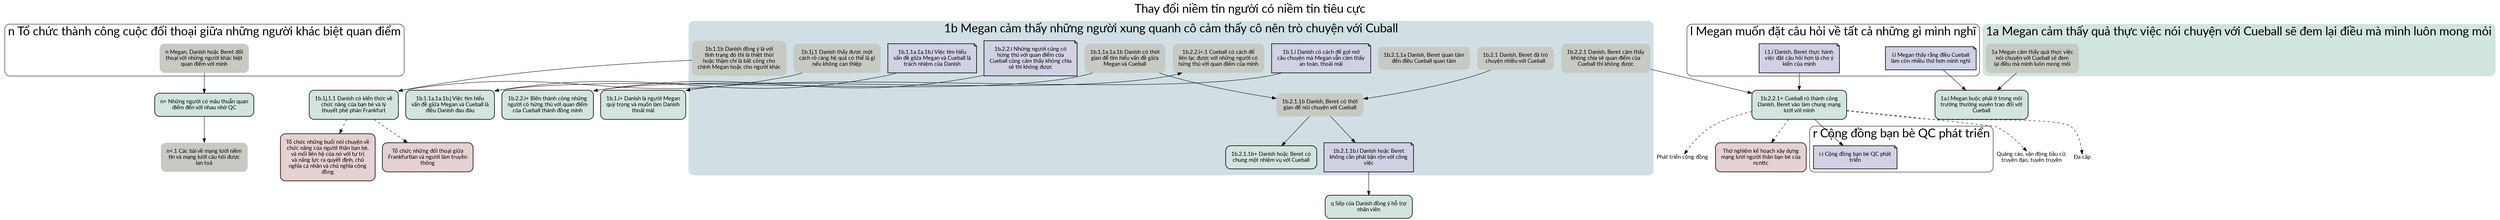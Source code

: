 digraph Ytuongtothon{
//splines=ortho;
		overlap=false
		style=rounded
		// ranksep="0.4";
		label="Thay đổi niềm tin người có niềm tin tiêu cực";
		sep=10
		fontsize = 30
		labelloc="t";
		fontname="Lato";
//NODES
//====================


node [ shape=plaintext style="filled, rounded" fontname="Lato" margin=0.2 fillcolor="#c6cac3" ] //Reset style

//All masterGraph nodes

node [ shape=plaintext style="filled, rounded" fontname="Lato" margin=0.2 fillcolor="#c6cac3" ]

node [ shape=plaintext style="filled, rounded" fontname="Lato" margin=0.2 fillcolor="#c6cac3" ] //Reset style

//All Giaiphap nodes
"n+.1 Các bài về mạng lưới niềm tin và mạng lưới câu hỏi được lan toả" [ label = "n+.1 Các bài về mạng lưới niềm\ntin và mạng lưới câu hỏi được\nlan toả" ] 
"n Megan, Danish hoặc Beret đối thoại với những người khác biệt quan điểm với mình" [ label = "n Megan, Danish hoặc Beret đối\nthoại với những người khác biệt\nquan điểm với mình" ] 
"n Megan, Danish hoặc Beret đối thoại với những người khác biệt quan điểm với mình" [ label = "n Megan, Danish hoặc Beret đối\nthoại với những người khác biệt\nquan điểm với mình" ] 
"1b.2.2.i+.1 Cueball có cách để liên lạc được với những người có hứng thú với quan điểm của mình" [ label = "1b.2.2.i+.1 Cueball có cách để\nliên lạc được với những người có\nhứng thú với quan điểm của mình" ] 
"1b.2.2.1 Danish, Beret cảm thấy không chia sẻ quan điểm của Cueball thì không được" [ label = "1b.2.2.1 Danish, Beret cảm thấy\nkhông chia sẻ quan điểm của\nCueball thì không được" ] 
"1b.2.1.1a Danish, Beret quan tâm đến điều Cueball quan tâm" [ label = "1b.2.1.1a Danish, Beret quan tâm\nđến điều Cueball quan tâm" ] 
"1b.2.1.1b Danish, Beret có thời gian để nói chuyện với Cueball" [ label = "1b.2.1.1b Danish, Beret có thời\ngian để nói chuyện với Cueball" ] 
"1b.2.1 Danish, Beret đã trò chuyện nhiều với Cueball" [ label = "1b.2.1 Danish, Beret đã trò\nchuyện nhiều với Cueball" ] 
"1b.1j.1 Danish thấy được một cách rõ ràng hệ quả có thể là gì nếu không can thiệp" [ label = "1b.1j.1 Danish thấy được một\ncách rõ ràng hệ quả có thể là gì\nnếu không can thiệp" ] 
"1b.1.1a.1a.1b Danish có thời gian để tìm hiểu vấn đề giữa Megan và Cueball" [ label = "1b.1.1a.1a.1b Danish có thời\ngian để tìm hiểu vấn đề giữa\nMegan và Cueball" ] 
"1b.1.1b Danish đồng ý là với tình trạng đó thì là thiệt thòi hoặc thậm chí là bất công cho chính Megan hoặc cho người khác" [ label = "1b.1.1b Danish đồng ý là với\ntình trạng đó thì là thiệt thòi\nhoặc thậm chí là bất công cho\nchính Megan hoặc cho người khác" ] 
"1a Megan cảm thấy quả thực việc nói chuyện với Cueball sẽ đem lại điều mà mình luôn mong mỏi" [ label = "1a Megan cảm thấy quả thực việc\nnói chuyện với Cueball sẽ đem\nlại điều mà mình luôn mong mỏi" ] 

node [ shape=plaintext style="filled, rounded" fontname="Lato" margin=0.2 fillcolor="#c6cac3" ] //Reset style

//All Ytuongtothon nodes

node [ shape=box, penwidth=1.5 fillcolor="#D1E4DD" ]
"n+ Những người có mâu thuẫn quan điểm đến với nhau nhờ QC" [ label = "n+ Những người có mâu thuẫn quan\nđiểm đến với nhau nhờ QC" ] 
"1a.i Megan buộc phải ở trong môi trường thường xuyên trao đổi với Cueball" [ label = "1a.i Megan buộc phải ở trong môi\ntrường thường xuyên trao đổi với\nCueball" ] 
"1b.2.2.1+ Cueball rủ thành công Danish, Beret vào làm chung mạng lưới với mình" [ label = "1b.2.2.1+ Cueball rủ thành công\nDanish, Beret vào làm chung mạng\nlưới với mình" ] 
"1b.2.2.i+ Biến thành công những người có hứng thú với quan điểm của Cueball thành đồng minh" [ label = "1b.2.2.i+ Biến thành công những\nngười có hứng thú với quan điểm\ncủa Cueball thành đồng minh" ] 
"1b.2.2.1+ Cueball rủ thành công Danish, Beret vào làm chung mạng lưới với mình" [ label = "1b.2.2.1+ Cueball rủ thành công\nDanish, Beret vào làm chung mạng\nlưới với mình" ] 
"q Sếp của Danish đồng ý hỗ trợ nhân viên" [ label = "q Sếp của Danish đồng ý hỗ trợ\nnhân viên" ] 
"1b.2.1.1b+ Danish hoặc Beret có chung một nhiệm vụ với Cueball" [ label = "1b.2.1.1b+ Danish hoặc Beret có\nchung một nhiệm vụ với Cueball" ] 
"1b.1.i+ Danish là người Megan quý trọng và muốn làm Danish thoải mái" [ label = "1b.1.i+ Danish là người Megan\nquý trọng và muốn làm Danish\nthoải mái" ] 
"1b.1j.1.1 Danish có kiến thức về chức năng của bạn bè và lý thuyết phê phán Frankfurt" [ label = "1b.1j.1.1 Danish có kiến thức về\nchức năng của bạn bè và lý\nthuyết phê phán Frankfurt" ] 
"1b.1.1a.1a.1b.j Việc tìm hiểu vấn đề giữa Megan và Cueball là điều Danish đau đáu" [ label = "1b.1.1a.1a.1b.j Việc tìm hiểu\nvấn đề giữa Megan và Cueball là\nđiều Danish đau đáu" ] 
"1b.2.1.1b Danish, Beret có thời gian để nói chuyện với Cueball" [ label = "1b.2.1.1b Danish, Beret có thời\ngian để nói chuyện với Cueball" ] 

node [ shape=plaintext style="filled, rounded" fontname="Lato" margin=0.2 fillcolor="#c6cac3" ] //Reset style

//All Yeutohotro nodes

node [ shape=note fillcolor="#D1D1E4" ]
"r.i Cộng đồng bạn bè QC phát triển" [ label = "r.i Cộng đồng bạn bè QC phát\ntriển" ] 
"l.1.i Danish, Beret thực hành việc đặt câu hỏi hơn là cho ý kiến của mình" [ label = "l.1.i Danish, Beret thực hành\nviệc đặt câu hỏi hơn là cho ý\nkiến của mình" ] 
"l.i Megan thấy rằng điều Cueball làm còn nhiều thứ hơn mình nghĩ" [ label = "l.i Megan thấy rằng điều Cueball\nlàm còn nhiều thứ hơn mình nghĩ" ] 
"n Megan, Danish hoặc Beret đối thoại với những người khác biệt quan điểm với mình" [ label = "n Megan, Danish hoặc Beret đối\nthoại với những người khác biệt\nquan điểm với mình" ] 
"n Megan, Danish hoặc Beret đối thoại với những người khác biệt quan điểm với mình" [ label = "n Megan, Danish hoặc Beret đối\nthoại với những người khác biệt\nquan điểm với mình" ] 
"r.i Cộng đồng bạn bè QC phát triển" [ label = "r.i Cộng đồng bạn bè QC phát\ntriển" ] 
"1b.2.2.i Những người cũng có hứng thú với quan điểm của Cueball cũng cảm thấy không chia sẻ thì không được" [ label = "1b.2.2.i Những người cũng có\nhứng thú với quan điểm của\nCueball cũng cảm thấy không chia\nsẻ thì không được" ] 
"r.i Cộng đồng bạn bè QC phát triển" [ label = "r.i Cộng đồng bạn bè QC phát\ntriển" ] 
"1b.2.1.1b.i Danish hoặc Beret không cần phải bận rộn với công việc" [ label = "1b.2.1.1b.i Danish hoặc Beret\nkhông cần phải bận rộn với công\nviệc" ] 
"1b.1.1a.1a.1b.i Việc tìm hiểu vấn đề giữa Megan và Cueball là trách nhiệm của Danish" [ label = "1b.1.1a.1a.1b.i Việc tìm hiểu\nvấn đề giữa Megan và Cueball là\ntrách nhiệm của Danish" ] 
"1b.1.i Danish có cách để gợi mở câu chuyện mà Megan vẫn cảm thấy an toàn, thoải mái" [ label = "1b.1.i Danish có cách để gợi mở\ncâu chuyện mà Megan vẫn cảm thấy\nan toàn, thoải mái" ] 
"n Megan, Danish hoặc Beret đối thoại với những người khác biệt quan điểm với mình" [ label = "n Megan, Danish hoặc Beret đối\nthoại với những người khác biệt\nquan điểm với mình" ] 

node [ shape=plaintext style="filled, rounded" fontname="Lato" margin=0.2 fillcolor="#c6cac3" ] //Reset style

//All Thamkhao nodes

node [ shape=plain fillcolor=white ]
"Quảng cáo, vận động bầu cử, truyền đạo, tuyên truyền" [ label = "Quảng cáo, vận động bầu cử,\ntruyền đạo, tuyên truyền" ] 
"Đa cấp" [ label = "Đa cấp" ] 
"Phát triển cộng đồng" [ label = "Phát triển cộng đồng" ] 

node [ shape=plaintext style="filled, rounded" fontname="Lato" margin=0.2 fillcolor="#c6cac3" ] //Reset style

//All Hanhdong nodes

node [ fillcolor="#E4D1D1" shape=polygon ]
"Tổ chức những buổi nói chuyện về chức năng của người thân bạn bè, và mối liên hệ của nó với tự trị và năng lực ra quyết định, chủ nghĩa cá nhân và chủ nghĩa cộng đồng" [ label = "Tổ chức những buổi nói chuyện về\nchức năng của người thân bạn bè,\nvà mối liên hệ của nó với tự trị\nvà năng lực ra quyết định, chủ\nnghĩa cá nhân và chủ nghĩa cộng\nđồng" ] 
"Tổ chức những buổi nói chuyện về chức năng của người thân bạn bè, và mối liên hệ của nó với tự trị và năng lực ra quyết định, chủ nghĩa cá nhân và chủ nghĩa cộng đồng" [ label = "Tổ chức những buổi nói chuyện về\nchức năng của người thân bạn bè,\nvà mối liên hệ của nó với tự trị\nvà năng lực ra quyết định, chủ\nnghĩa cá nhân và chủ nghĩa cộng\nđồng" ] 
"Tổ chức những đối thoại giữa Frankfurtian và người làm truyền thông" [ label = "Tổ chức những đối thoại giữa\nFrankfurtian và người làm truyền\nthông" ] 
"Thử nghiệm kế hoạch xây dựng mạng lưới người thân bạn bè của ncnttc" [ label = "Thử nghiệm kế hoạch xây dựng\nmạng lưới người thân bạn bè của\nncnttc" ] 
"Tổ chức những đối thoại giữa Frankfurtian và người làm truyền thông" [ label = "Tổ chức những đối thoại giữa\nFrankfurtian và người làm truyền\nthông" ] 
"Tổ chức những buổi nói chuyện về chức năng của người thân bạn bè, và mối liên hệ của nó với tự trị và năng lực ra quyết định, chủ nghĩa cá nhân và chủ nghĩa cộng đồng" [ label = "Tổ chức những buổi nói chuyện về\nchức năng của người thân bạn bè,\nvà mối liên hệ của nó với tự trị\nvà năng lực ra quyết định, chủ\nnghĩa cá nhân và chủ nghĩa cộng\nđồng" ] 
"Tổ chức những buổi nói chuyện về chức năng của người thân bạn bè, và mối liên hệ của nó với tự trị và năng lực ra quyết định, chủ nghĩa cá nhân và chủ nghĩa cộng đồng" [ label = "Tổ chức những buổi nói chuyện về\nchức năng của người thân bạn bè,\nvà mối liên hệ của nó với tự trị\nvà năng lực ra quyết định, chủ\nnghĩa cá nhân và chủ nghĩa cộng\nđồng" ] 

node [ shape=plaintext style="filled, rounded" fontname="Lato" margin=0.2 fillcolor="#c6cac3" ] //Reset style

//All branch_1a nodes
subgraph cluster_branch_1a{
label = "1a Megan cảm thấy quả thực việc nói chuyện với Cueball sẽ đem lại điều mà mình luôn mong mỏi"
color="#D1E4DD"
style="filled, rounded"
"1a Megan cảm thấy quả thực việc nói chuyện với Cueball sẽ đem lại điều mà mình luôn mong mỏi" [ label = "1a Megan cảm thấy quả thực việc\nnói chuyện với Cueball sẽ đem\nlại điều mà mình luôn mong mỏi" ] 
}

node [ shape=plaintext style="filled, rounded" fontname="Lato" margin=0.2 fillcolor="#c6cac3" ] //Reset style

//All branch_1b nodes
subgraph cluster_branch_1b{
label = "1b Megan cảm thấy những người xung quanh cô cảm thấy cô nên trò chuyện với Cuball"
color="#D1DFE4"
style="filled, rounded"
"1b.2.2.i+.1 Cueball có cách để liên lạc được với những người có hứng thú với quan điểm của mình" [ label = "1b.2.2.i+.1 Cueball có cách để\nliên lạc được với những người có\nhứng thú với quan điểm của mình" ] 
"1b.2.2.1 Danish, Beret cảm thấy không chia sẻ quan điểm của Cueball thì không được" [ label = "1b.2.2.1 Danish, Beret cảm thấy\nkhông chia sẻ quan điểm của\nCueball thì không được" ] 
"1b.2.2.i Những người cũng có hứng thú với quan điểm của Cueball cũng cảm thấy không chia sẻ thì không được" [ label = "1b.2.2.i Những người cũng có\nhứng thú với quan điểm của\nCueball cũng cảm thấy không chia\nsẻ thì không được" ] 
"1b.2.1.1a Danish, Beret quan tâm đến điều Cueball quan tâm" [ label = "1b.2.1.1a Danish, Beret quan tâm\nđến điều Cueball quan tâm" ] 
"1b.2.1.1b.i Danish hoặc Beret không cần phải bận rộn với công việc" [ label = "1b.2.1.1b.i Danish hoặc Beret\nkhông cần phải bận rộn với công\nviệc" ] 
"1b.2.1.1b+ Danish hoặc Beret có chung một nhiệm vụ với Cueball" [ label = "1b.2.1.1b+ Danish hoặc Beret có\nchung một nhiệm vụ với Cueball" ] 
"1b.2.1.1b Danish, Beret có thời gian để nói chuyện với Cueball" [ label = "1b.2.1.1b Danish, Beret có thời\ngian để nói chuyện với Cueball" ] 
"1b.2.1.1a Danish, Beret quan tâm đến điều Cueball quan tâm" [ label = "1b.2.1.1a Danish, Beret quan tâm\nđến điều Cueball quan tâm" ] 
"1b.2.1.1b Danish, Beret có thời gian để nói chuyện với Cueball" [ label = "1b.2.1.1b Danish, Beret có thời\ngian để nói chuyện với Cueball" ] 
"1b.2.1 Danish, Beret đã trò chuyện nhiều với Cueball" [ label = "1b.2.1 Danish, Beret đã trò\nchuyện nhiều với Cueball" ] 
"1b.1j.1 Danish thấy được một cách rõ ràng hệ quả có thể là gì nếu không can thiệp" [ label = "1b.1j.1 Danish thấy được một\ncách rõ ràng hệ quả có thể là gì\nnếu không can thiệp" ] 
"1b.1.1a.1a.1b.i Việc tìm hiểu vấn đề giữa Megan và Cueball là trách nhiệm của Danish" [ label = "1b.1.1a.1a.1b.i Việc tìm hiểu\nvấn đề giữa Megan và Cueball là\ntrách nhiệm của Danish" ] 
"1b.2.1.1b Danish, Beret có thời gian để nói chuyện với Cueball" [ label = "1b.2.1.1b Danish, Beret có thời\ngian để nói chuyện với Cueball" ] 
"1b.1.1a.1a.1b Danish có thời gian để tìm hiểu vấn đề giữa Megan và Cueball" [ label = "1b.1.1a.1a.1b Danish có thời\ngian để tìm hiểu vấn đề giữa\nMegan và Cueball" ] 
"1b.1.1a.1a.1b Danish có thời gian để tìm hiểu vấn đề giữa Megan và Cueball" [ label = "1b.1.1a.1a.1b Danish có thời\ngian để tìm hiểu vấn đề giữa\nMegan và Cueball" ] 
"1b.1.1b Danish đồng ý là với tình trạng đó thì là thiệt thòi hoặc thậm chí là bất công cho chính Megan hoặc cho người khác" [ label = "1b.1.1b Danish đồng ý là với\ntình trạng đó thì là thiệt thòi\nhoặc thậm chí là bất công cho\nchính Megan hoặc cho người khác" ] 
"1b.1.1b Danish đồng ý là với tình trạng đó thì là thiệt thòi hoặc thậm chí là bất công cho chính Megan hoặc cho người khác" [ label = "1b.1.1b Danish đồng ý là với\ntình trạng đó thì là thiệt thòi\nhoặc thậm chí là bất công cho\nchính Megan hoặc cho người khác" ] 
"1b.1.i Danish có cách để gợi mở câu chuyện mà Megan vẫn cảm thấy an toàn, thoải mái" [ label = "1b.1.i Danish có cách để gợi mở\ncâu chuyện mà Megan vẫn cảm thấy\nan toàn, thoải mái" ] 
}

node [ shape=plaintext style="filled, rounded" fontname="Lato" margin=0.2 fillcolor="#c6cac3" ] //Reset style

//All branch_i nodes
subgraph cluster_branch_i{
label = "i Megan dám nói rằng \"tôi sẽ không để nỗi sợ chi phối mình\""
}

node [ shape=plaintext style="filled, rounded" fontname="Lato" margin=0.2 fillcolor="#c6cac3" ] //Reset style

//All branch_j nodes
subgraph cluster_branch_j{
label = "j Megan sẽ không dựa vào cảm xúc để biện minh cho hành động của mình"
}

node [ shape=plaintext style="filled, rounded" fontname="Lato" margin=0.2 fillcolor="#c6cac3" ] //Reset style

//All branch_k nodes
subgraph cluster_branch_k{
label = "k Megan nghe được các câu chuyện của những người tương tự hoàn cảnh của mình"
}

node [ shape=plaintext style="filled, rounded" fontname="Lato" margin=0.2 fillcolor="#c6cac3" ] //Reset style

//All branch_l nodes
subgraph cluster_branch_l{
label = "l Megan muốn đặt câu hỏi về tất cả những gì mình nghĩ"
"l.1.i Danish, Beret thực hành việc đặt câu hỏi hơn là cho ý kiến của mình" [ label = "l.1.i Danish, Beret thực hành\nviệc đặt câu hỏi hơn là cho ý\nkiến của mình" ] 
"l.i Megan thấy rằng điều Cueball làm còn nhiều thứ hơn mình nghĩ" [ label = "l.i Megan thấy rằng điều Cueball\nlàm còn nhiều thứ hơn mình nghĩ" ] 
}

node [ shape=plaintext style="filled, rounded" fontname="Lato" margin=0.2 fillcolor="#c6cac3" ] //Reset style

//All branch_m nodes
subgraph cluster_branch_m{
label = "m Những Megan trong friendlist QC sẽ làm điều tương tự"
}

node [ shape=plaintext style="filled, rounded" fontname="Lato" margin=0.2 fillcolor="#c6cac3" ] //Reset style

//All branch_n nodes
subgraph cluster_branch_n{
label = "n Tổ chức thành công cuộc đối thoại giữa những người khác biệt quan điểm"
"n Megan, Danish hoặc Beret đối thoại với những người khác biệt quan điểm với mình" [ label = "n Megan, Danish hoặc Beret đối\nthoại với những người khác biệt\nquan điểm với mình" ] 
"n Megan, Danish hoặc Beret đối thoại với những người khác biệt quan điểm với mình" [ label = "n Megan, Danish hoặc Beret đối\nthoại với những người khác biệt\nquan điểm với mình" ] 
"n Megan, Danish hoặc Beret đối thoại với những người khác biệt quan điểm với mình" [ label = "n Megan, Danish hoặc Beret đối\nthoại với những người khác biệt\nquan điểm với mình" ] 
"n Megan, Danish hoặc Beret đối thoại với những người khác biệt quan điểm với mình" [ label = "n Megan, Danish hoặc Beret đối\nthoại với những người khác biệt\nquan điểm với mình" ] 
"n Megan, Danish hoặc Beret đối thoại với những người khác biệt quan điểm với mình" [ label = "n Megan, Danish hoặc Beret đối\nthoại với những người khác biệt\nquan điểm với mình" ] 
}

node [ shape=plaintext style="filled, rounded" fontname="Lato" margin=0.2 fillcolor="#c6cac3" ] //Reset style

//All branch_o nodes
subgraph cluster_branch_o{
label = "o Tổ chức thành công những buổi chia sẻ vòng tròn"
}

node [ shape=plaintext style="filled, rounded" fontname="Lato" margin=0.2 fillcolor="#c6cac3" ] //Reset style

//All branch_p nodes
subgraph cluster_branch_p{
label = "p Tổ chức thành công các buổi nói chuyện của người có chuyên môn"
}

node [ shape=plaintext style="filled, rounded" fontname="Lato" margin=0.2 fillcolor="#c6cac3" ] //Reset style

//All branch_q nodes
subgraph cluster_branch_q{
label = "q Các chủ doanh nghiệp đồng ý hỗ trợ nhân viên"
}

node [ shape=plaintext style="filled, rounded" fontname="Lato" margin=0.2 fillcolor="#c6cac3" ] //Reset style

//All branch_r nodes
subgraph cluster_branch_r{
label = "r Cộng đồng bạn bè QC phát triển"
"r.i Cộng đồng bạn bè QC phát triển" [ label = "r.i Cộng đồng bạn bè QC phát\ntriển" ] 
"r.i Cộng đồng bạn bè QC phát triển" [ label = "r.i Cộng đồng bạn bè QC phát\ntriển" ] 
"r.i Cộng đồng bạn bè QC phát triển" [ label = "r.i Cộng đồng bạn bè QC phát\ntriển" ] 
}

node [ shape=plaintext style="filled, rounded" fontname="Lato" margin=0.2 fillcolor="#c6cac3" ] //Reset style

//All branch_s nodes
subgraph cluster_branch_s{
label = "s Kết hợp được với các dự án khác"
}


//EDGES
//====================

edge [ penwidth=1 ] //Reset style

//All masterGraph edges

edge [ penwidth=1 ]

edge [ penwidth=1 ] //Reset style

//All Giaiphap edges
"n+ Những người có mâu thuẫn quan điểm đến với nhau nhờ QC" -> "n+.1 Các bài về mạng lưới niềm tin và mạng lưới câu hỏi được lan toả"
"1b.2.2.i+ Biến thành công những người có hứng thú với quan điểm của Cueball thành đồng minh" -> "1b.2.2.i+.1 Cueball có cách để liên lạc được với những người có hứng thú với quan điểm của mình"
"1b.2.1 Danish, Beret đã trò chuyện nhiều với Cueball" -> "1b.2.1.1b Danish, Beret có thời gian để nói chuyện với Cueball"
"1b.1j.1 Danish thấy được một cách rõ ràng hệ quả có thể là gì nếu không can thiệp" -> "1b.1j.1.1 Danish có kiến thức về chức năng của bạn bè và lý thuyết phê phán Frankfurt"

edge [ penwidth=1 ] //Reset style

//All Dichung edges

edge [ penwidth=1 ] //Reset style

//All Ytuongtothon edges
"n Megan, Danish hoặc Beret đối thoại với những người khác biệt quan điểm với mình" -> "n+ Những người có mâu thuẫn quan điểm đến với nhau nhờ QC"
"l.i Megan thấy rằng điều Cueball làm còn nhiều thứ hơn mình nghĩ" -> "1a.i Megan buộc phải ở trong môi trường thường xuyên trao đổi với Cueball"
"l.1.i Danish, Beret thực hành việc đặt câu hỏi hơn là cho ý kiến của mình" -> "1b.2.2.1+ Cueball rủ thành công Danish, Beret vào làm chung mạng lưới với mình"
"1b.2.2.i Những người cũng có hứng thú với quan điểm của Cueball cũng cảm thấy không chia sẻ thì không được" -> "1b.2.2.i+ Biến thành công những người có hứng thú với quan điểm của Cueball thành đồng minh"
"1b.2.2.1 Danish, Beret cảm thấy không chia sẻ quan điểm của Cueball thì không được" -> "1b.2.2.1+ Cueball rủ thành công Danish, Beret vào làm chung mạng lưới với mình"
"1b.2.1.1b.i Danish hoặc Beret không cần phải bận rộn với công việc" -> "q Sếp của Danish đồng ý hỗ trợ nhân viên"
"1b.2.1.1b Danish, Beret có thời gian để nói chuyện với Cueball" -> "1b.2.1.1b+ Danish hoặc Beret có chung một nhiệm vụ với Cueball"
"1b.1.i Danish có cách để gợi mở câu chuyện mà Megan vẫn cảm thấy an toàn, thoải mái" -> "1b.1.i+ Danish là người Megan quý trọng và muốn làm Danish thoải mái"
"1b.1.1b Danish đồng ý là với tình trạng đó thì là thiệt thòi hoặc thậm chí là bất công cho chính Megan hoặc cho người khác" -> "1b.1j.1.1 Danish có kiến thức về chức năng của bạn bè và lý thuyết phê phán Frankfurt"
"1b.1.1a.1a.1b.i Việc tìm hiểu vấn đề giữa Megan và Cueball là trách nhiệm của Danish" -> "1b.1.1a.1a.1b.j Việc tìm hiểu vấn đề giữa Megan và Cueball là điều Danish đau đáu"
"1b.1.1a.1a.1b Danish có thời gian để tìm hiểu vấn đề giữa Megan và Cueball" -> "1b.2.1.1b Danish, Beret có thời gian để nói chuyện với Cueball"

edge [ penwidth=1 ] //Reset style

//All Yeutohotro edges
"1b.2.2.1+ Cueball rủ thành công Danish, Beret vào làm chung mạng lưới với mình" -> "r.i Cộng đồng bạn bè QC phát triển"
"1b.2.1.1b Danish, Beret có thời gian để nói chuyện với Cueball" -> "1b.2.1.1b.i Danish hoặc Beret không cần phải bận rộn với công việc"
"1b.1.1a.1a.1b Danish có thời gian để tìm hiểu vấn đề giữa Megan và Cueball" -> "1b.1.1a.1a.1b.j Việc tìm hiểu vấn đề giữa Megan và Cueball là điều Danish đau đáu"
"1a Megan cảm thấy quả thực việc nói chuyện với Cueball sẽ đem lại điều mà mình luôn mong mỏi" -> "1a.i Megan buộc phải ở trong môi trường thường xuyên trao đổi với Cueball"

edge [ penwidth=1 ] //Reset style

//All Thamkhao edges

edge [ style=dashed  ]
"1b.2.2.1+ Cueball rủ thành công Danish, Beret vào làm chung mạng lưới với mình" -> "Quảng cáo, vận động bầu cử, truyền đạo, tuyên truyền"
"1b.2.2.1+ Cueball rủ thành công Danish, Beret vào làm chung mạng lưới với mình" -> "Đa cấp"
"1b.2.2.1+ Cueball rủ thành công Danish, Beret vào làm chung mạng lưới với mình" -> "Phát triển cộng đồng"

edge [ penwidth=1 ] //Reset style

//All Hanhdong edges
"1b.2.2.1+ Cueball rủ thành công Danish, Beret vào làm chung mạng lưới với mình" -> "Thử nghiệm kế hoạch xây dựng mạng lưới người thân bạn bè của ncnttc"
"1b.1j.1.1 Danish có kiến thức về chức năng của bạn bè và lý thuyết phê phán Frankfurt" -> "Tổ chức những đối thoại giữa Frankfurtian và người làm truyền thông"
"1b.1j.1.1 Danish có kiến thức về chức năng của bạn bè và lý thuyết phê phán Frankfurt" -> "Tổ chức những buổi nói chuyện về chức năng của người thân bạn bè, và mối liên hệ của nó với tự trị và năng lực ra quyết định, chủ nghĩa cá nhân và chủ nghĩa cộng đồng"

}